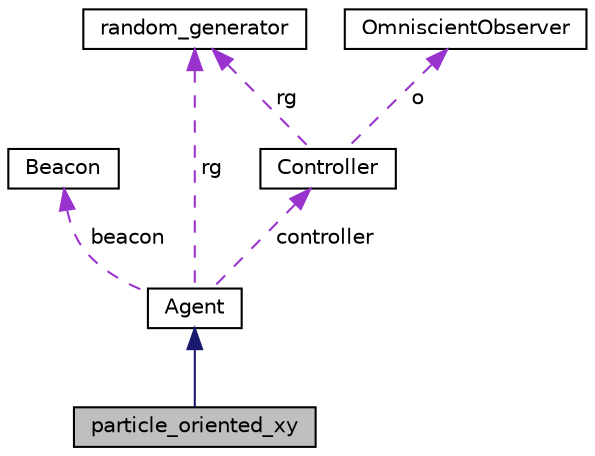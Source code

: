 digraph "particle_oriented_xy"
{
 // LATEX_PDF_SIZE
  edge [fontname="Helvetica",fontsize="10",labelfontname="Helvetica",labelfontsize="10"];
  node [fontname="Helvetica",fontsize="10",shape=record];
  Node1 [label="particle_oriented_xy",height=0.2,width=0.4,color="black", fillcolor="grey75", style="filled", fontcolor="black",tooltip=" "];
  Node2 -> Node1 [dir="back",color="midnightblue",fontsize="10",style="solid",fontname="Helvetica"];
  Node2 [label="Agent",height=0.2,width=0.4,color="black", fillcolor="white", style="filled",URL="$classAgent.html",tooltip=" "];
  Node3 -> Node2 [dir="back",color="darkorchid3",fontsize="10",style="dashed",label=" beacon" ,fontname="Helvetica"];
  Node3 [label="Beacon",height=0.2,width=0.4,color="black", fillcolor="white", style="filled",URL="$classBeacon.html",tooltip=" "];
  Node4 -> Node2 [dir="back",color="darkorchid3",fontsize="10",style="dashed",label=" rg" ,fontname="Helvetica"];
  Node4 [label="random_generator",height=0.2,width=0.4,color="black", fillcolor="white", style="filled",URL="$classrandom__generator.html",tooltip=" "];
  Node5 -> Node2 [dir="back",color="darkorchid3",fontsize="10",style="dashed",label=" controller" ,fontname="Helvetica"];
  Node5 [label="Controller",height=0.2,width=0.4,color="black", fillcolor="white", style="filled",URL="$classController.html",tooltip=" "];
  Node4 -> Node5 [dir="back",color="darkorchid3",fontsize="10",style="dashed",label=" rg" ,fontname="Helvetica"];
  Node6 -> Node5 [dir="back",color="darkorchid3",fontsize="10",style="dashed",label=" o" ,fontname="Helvetica"];
  Node6 [label="OmniscientObserver",height=0.2,width=0.4,color="black", fillcolor="white", style="filled",URL="$classOmniscientObserver.html",tooltip=" "];
}
